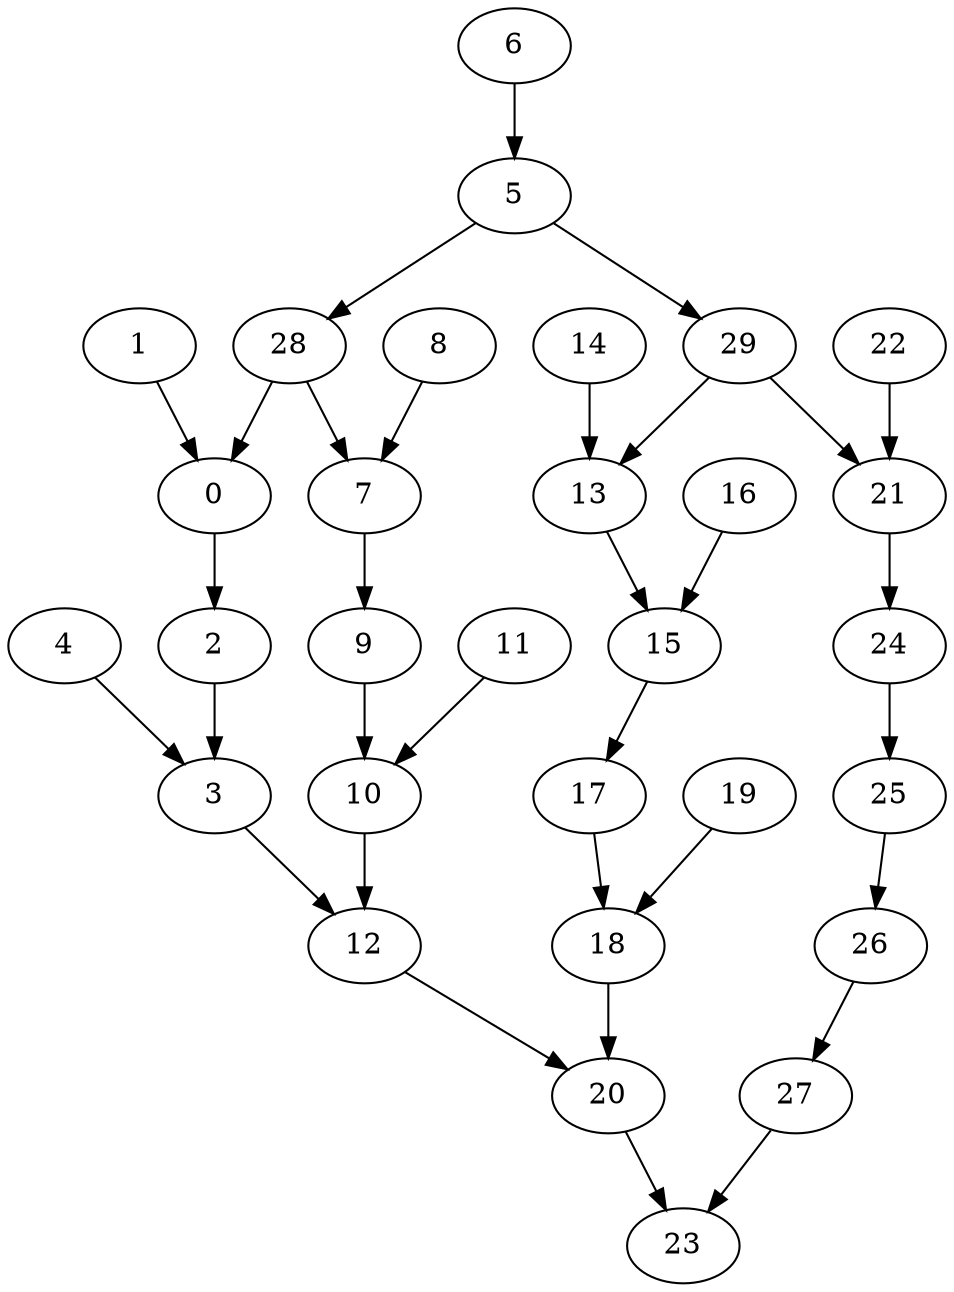 digraph G {
2 -> 3;
3 -> 12;
5 -> 28;
5 -> 29;
28 -> 7;
28 -> 0;
29 -> 13;
29 -> 21;
9 -> 10;
10 -> 12;
12 -> 20;
13 -> 15;
17 -> 18;
18 -> 20;
20 -> 23;
1 -> 0;
0 -> 2;
4 -> 3;
6 -> 5;
8 -> 7;
7 -> 9;
11 -> 10;
14 -> 13;
16 -> 15;
15 -> 17;
19 -> 18;
22 -> 21;
21 -> 24;
24 -> 25;
25 -> 26;
26 -> 27;
27 -> 23;
}
